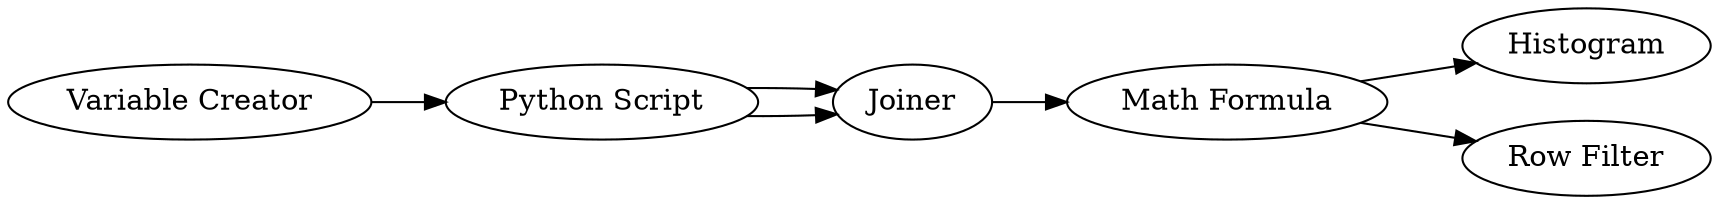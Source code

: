 digraph {
	6 [label="Python Script"]
	7 [label=Joiner]
	8 [label="Math Formula"]
	9 [label=Histogram]
	10 [label="Row Filter"]
	11 [label="Variable Creator"]
	6 -> 7
	6 -> 7
	7 -> 8
	8 -> 9
	8 -> 10
	11 -> 6
	rankdir=LR
}

